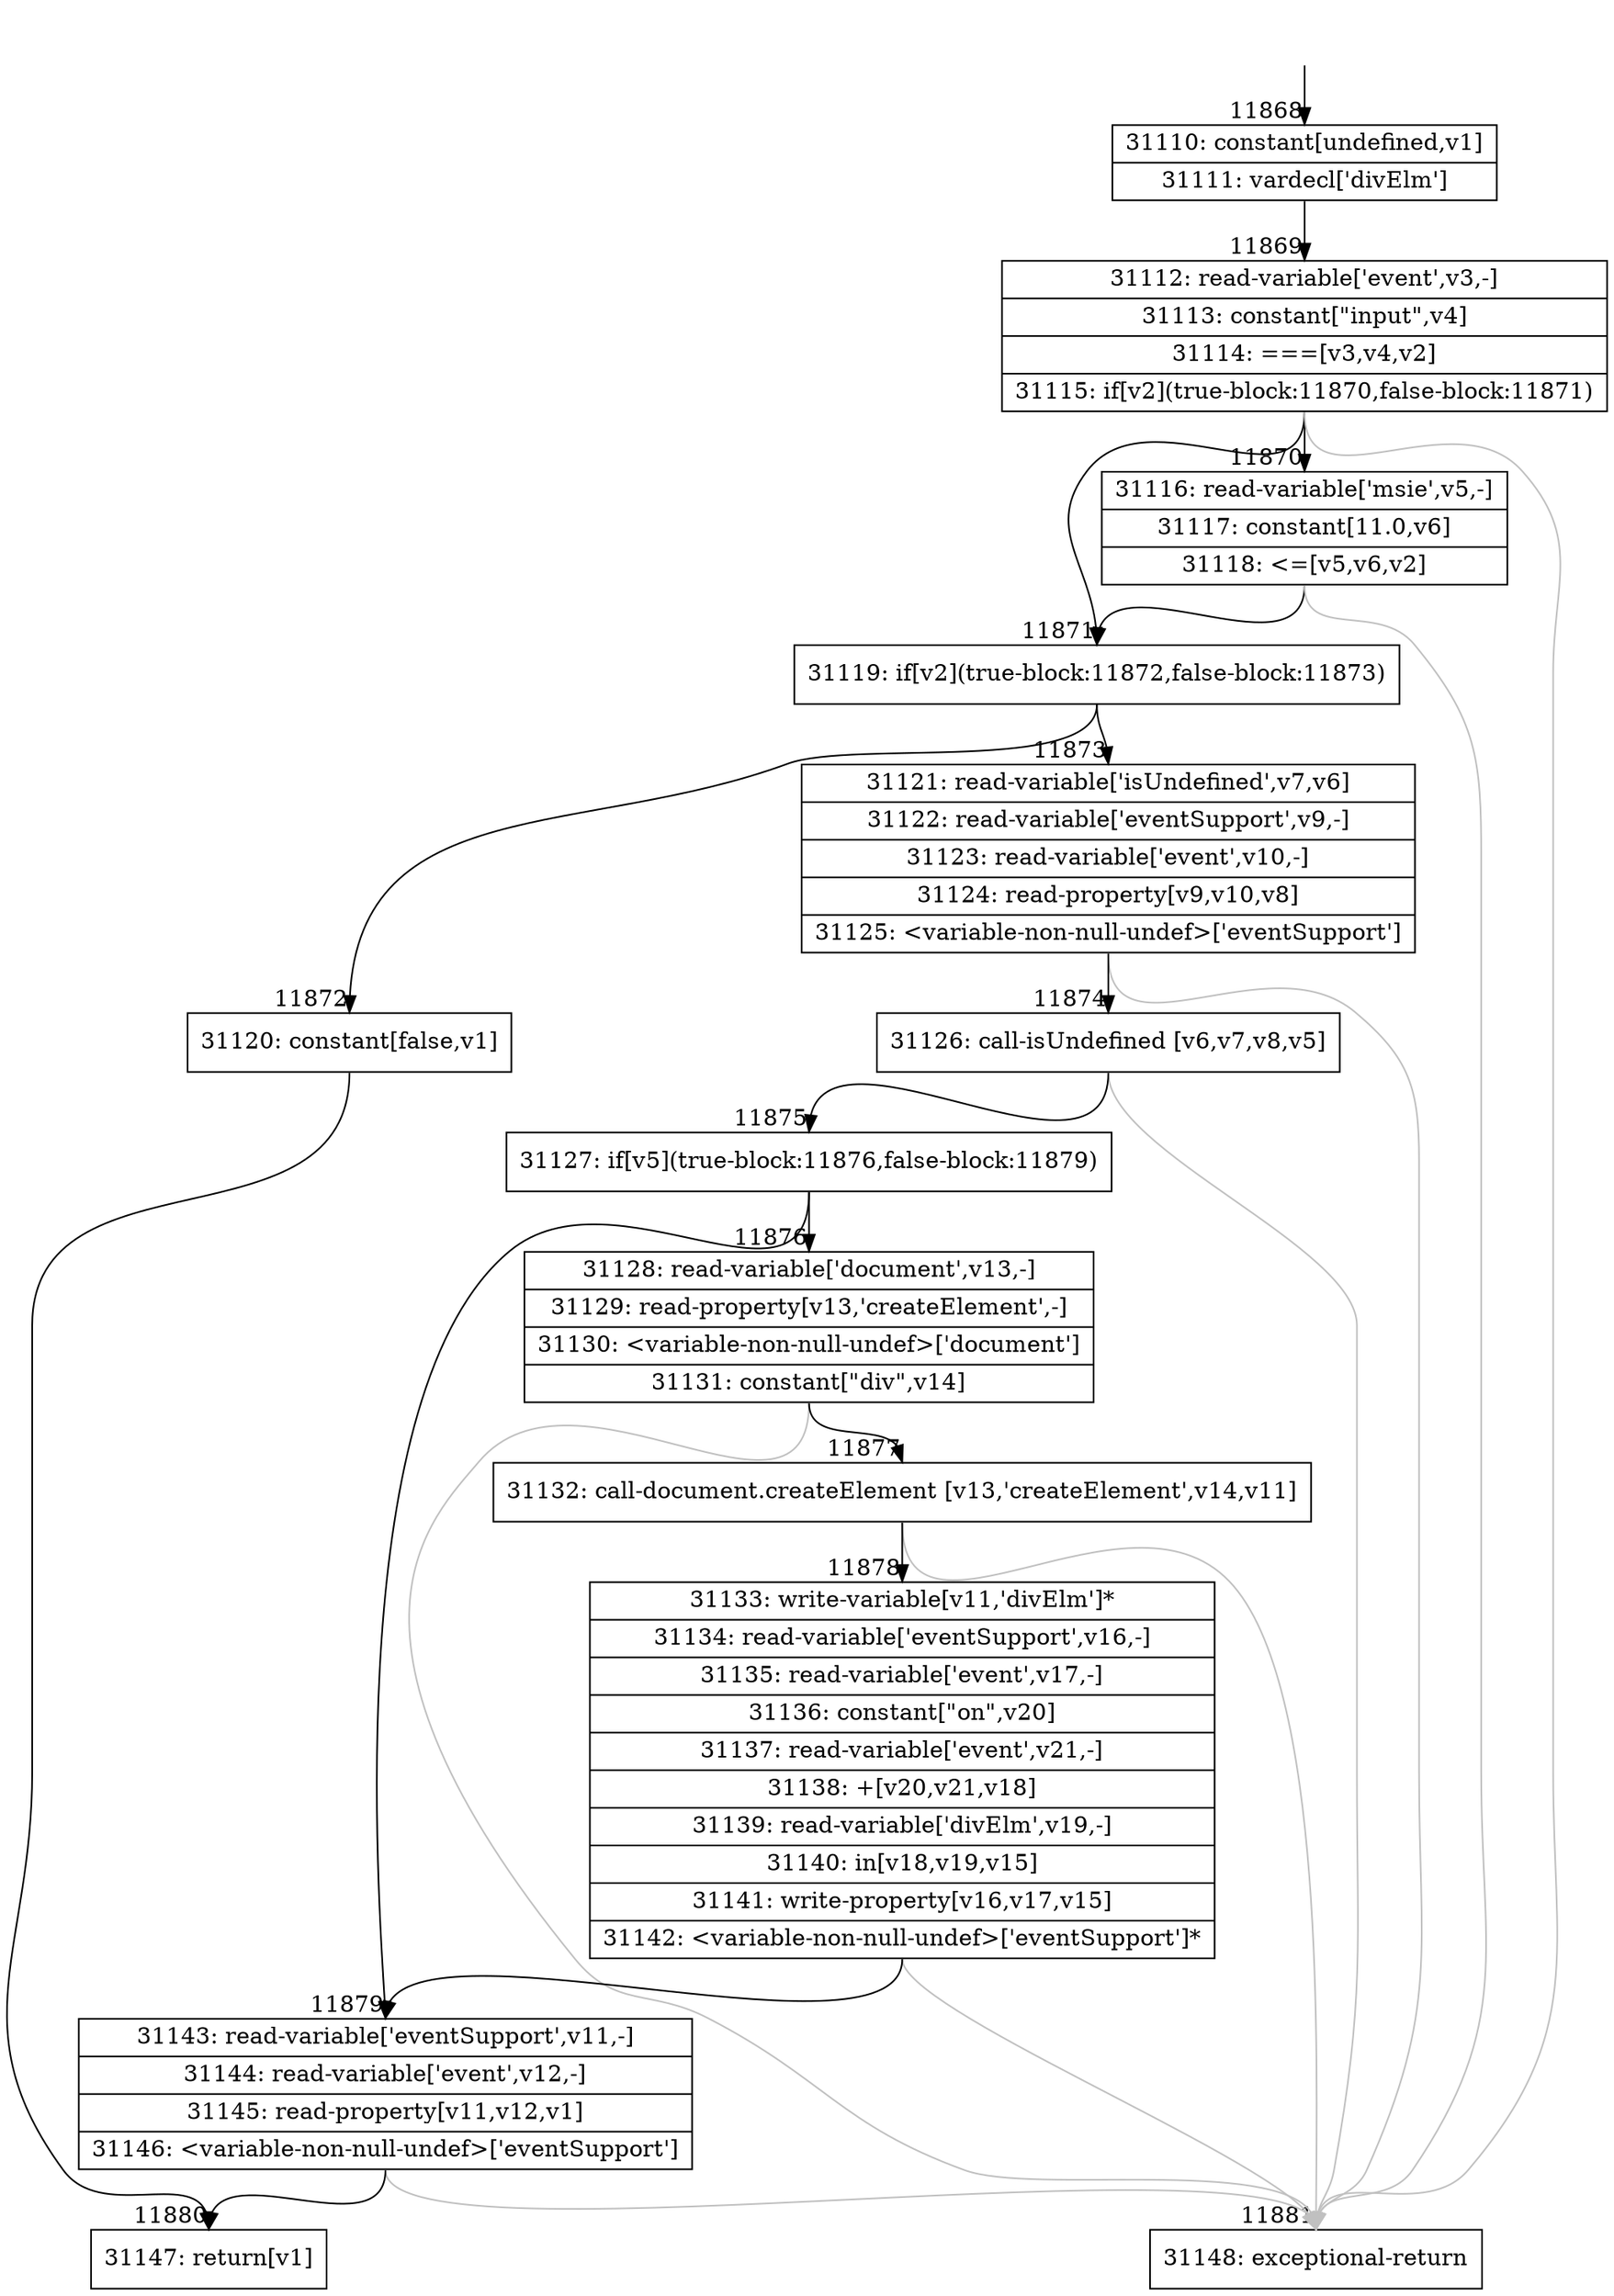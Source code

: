 digraph {
rankdir="TD"
BB_entry924[shape=none,label=""];
BB_entry924 -> BB11868 [tailport=s, headport=n, headlabel="    11868"]
BB11868 [shape=record label="{31110: constant[undefined,v1]|31111: vardecl['divElm']}" ] 
BB11868 -> BB11869 [tailport=s, headport=n, headlabel="      11869"]
BB11869 [shape=record label="{31112: read-variable['event',v3,-]|31113: constant[\"input\",v4]|31114: ===[v3,v4,v2]|31115: if[v2](true-block:11870,false-block:11871)}" ] 
BB11869 -> BB11871 [tailport=s, headport=n, headlabel="      11871"]
BB11869 -> BB11870 [tailport=s, headport=n, headlabel="      11870"]
BB11869 -> BB11881 [tailport=s, headport=n, color=gray, headlabel="      11881"]
BB11870 [shape=record label="{31116: read-variable['msie',v5,-]|31117: constant[11.0,v6]|31118: \<=[v5,v6,v2]}" ] 
BB11870 -> BB11871 [tailport=s, headport=n]
BB11870 -> BB11881 [tailport=s, headport=n, color=gray]
BB11871 [shape=record label="{31119: if[v2](true-block:11872,false-block:11873)}" ] 
BB11871 -> BB11872 [tailport=s, headport=n, headlabel="      11872"]
BB11871 -> BB11873 [tailport=s, headport=n, headlabel="      11873"]
BB11872 [shape=record label="{31120: constant[false,v1]}" ] 
BB11872 -> BB11880 [tailport=s, headport=n, headlabel="      11880"]
BB11873 [shape=record label="{31121: read-variable['isUndefined',v7,v6]|31122: read-variable['eventSupport',v9,-]|31123: read-variable['event',v10,-]|31124: read-property[v9,v10,v8]|31125: \<variable-non-null-undef\>['eventSupport']}" ] 
BB11873 -> BB11874 [tailport=s, headport=n, headlabel="      11874"]
BB11873 -> BB11881 [tailport=s, headport=n, color=gray]
BB11874 [shape=record label="{31126: call-isUndefined [v6,v7,v8,v5]}" ] 
BB11874 -> BB11875 [tailport=s, headport=n, headlabel="      11875"]
BB11874 -> BB11881 [tailport=s, headport=n, color=gray]
BB11875 [shape=record label="{31127: if[v5](true-block:11876,false-block:11879)}" ] 
BB11875 -> BB11876 [tailport=s, headport=n, headlabel="      11876"]
BB11875 -> BB11879 [tailport=s, headport=n, headlabel="      11879"]
BB11876 [shape=record label="{31128: read-variable['document',v13,-]|31129: read-property[v13,'createElement',-]|31130: \<variable-non-null-undef\>['document']|31131: constant[\"div\",v14]}" ] 
BB11876 -> BB11877 [tailport=s, headport=n, headlabel="      11877"]
BB11876 -> BB11881 [tailport=s, headport=n, color=gray]
BB11877 [shape=record label="{31132: call-document.createElement [v13,'createElement',v14,v11]}" ] 
BB11877 -> BB11878 [tailport=s, headport=n, headlabel="      11878"]
BB11877 -> BB11881 [tailport=s, headport=n, color=gray]
BB11878 [shape=record label="{31133: write-variable[v11,'divElm']*|31134: read-variable['eventSupport',v16,-]|31135: read-variable['event',v17,-]|31136: constant[\"on\",v20]|31137: read-variable['event',v21,-]|31138: +[v20,v21,v18]|31139: read-variable['divElm',v19,-]|31140: in[v18,v19,v15]|31141: write-property[v16,v17,v15]|31142: \<variable-non-null-undef\>['eventSupport']*}" ] 
BB11878 -> BB11879 [tailport=s, headport=n]
BB11878 -> BB11881 [tailport=s, headport=n, color=gray]
BB11879 [shape=record label="{31143: read-variable['eventSupport',v11,-]|31144: read-variable['event',v12,-]|31145: read-property[v11,v12,v1]|31146: \<variable-non-null-undef\>['eventSupport']}" ] 
BB11879 -> BB11880 [tailport=s, headport=n]
BB11879 -> BB11881 [tailport=s, headport=n, color=gray]
BB11880 [shape=record label="{31147: return[v1]}" ] 
BB11881 [shape=record label="{31148: exceptional-return}" ] 
//#$~ 17460
}
